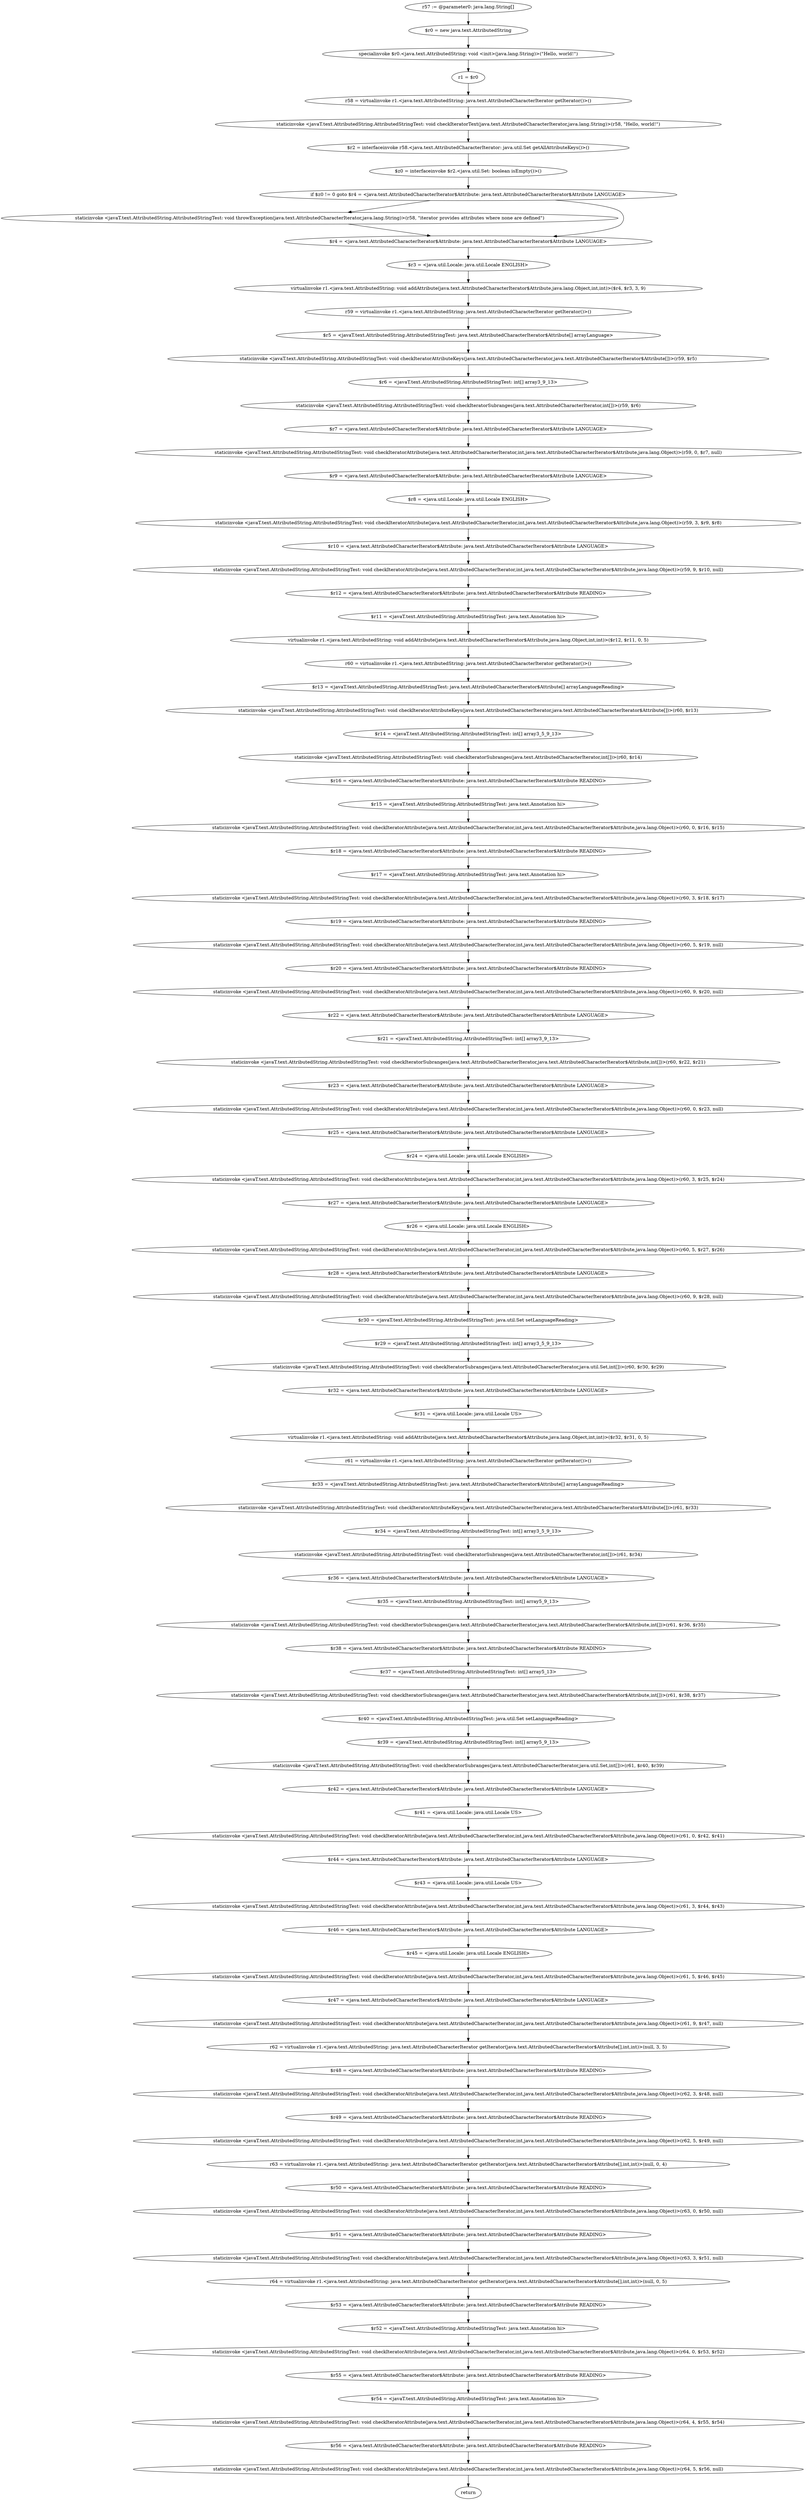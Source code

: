 digraph "unitGraph" {
    "r57 := @parameter0: java.lang.String[]"
    "$r0 = new java.text.AttributedString"
    "specialinvoke $r0.<java.text.AttributedString: void <init>(java.lang.String)>(\"Hello, world!\")"
    "r1 = $r0"
    "r58 = virtualinvoke r1.<java.text.AttributedString: java.text.AttributedCharacterIterator getIterator()>()"
    "staticinvoke <javaT.text.AttributedString.AttributedStringTest: void checkIteratorText(java.text.AttributedCharacterIterator,java.lang.String)>(r58, \"Hello, world!\")"
    "$r2 = interfaceinvoke r58.<java.text.AttributedCharacterIterator: java.util.Set getAllAttributeKeys()>()"
    "$z0 = interfaceinvoke $r2.<java.util.Set: boolean isEmpty()>()"
    "if $z0 != 0 goto $r4 = <java.text.AttributedCharacterIterator$Attribute: java.text.AttributedCharacterIterator$Attribute LANGUAGE>"
    "staticinvoke <javaT.text.AttributedString.AttributedStringTest: void throwException(java.text.AttributedCharacterIterator,java.lang.String)>(r58, \"iterator provides attributes where none are defined\")"
    "$r4 = <java.text.AttributedCharacterIterator$Attribute: java.text.AttributedCharacterIterator$Attribute LANGUAGE>"
    "$r3 = <java.util.Locale: java.util.Locale ENGLISH>"
    "virtualinvoke r1.<java.text.AttributedString: void addAttribute(java.text.AttributedCharacterIterator$Attribute,java.lang.Object,int,int)>($r4, $r3, 3, 9)"
    "r59 = virtualinvoke r1.<java.text.AttributedString: java.text.AttributedCharacterIterator getIterator()>()"
    "$r5 = <javaT.text.AttributedString.AttributedStringTest: java.text.AttributedCharacterIterator$Attribute[] arrayLanguage>"
    "staticinvoke <javaT.text.AttributedString.AttributedStringTest: void checkIteratorAttributeKeys(java.text.AttributedCharacterIterator,java.text.AttributedCharacterIterator$Attribute[])>(r59, $r5)"
    "$r6 = <javaT.text.AttributedString.AttributedStringTest: int[] array3_9_13>"
    "staticinvoke <javaT.text.AttributedString.AttributedStringTest: void checkIteratorSubranges(java.text.AttributedCharacterIterator,int[])>(r59, $r6)"
    "$r7 = <java.text.AttributedCharacterIterator$Attribute: java.text.AttributedCharacterIterator$Attribute LANGUAGE>"
    "staticinvoke <javaT.text.AttributedString.AttributedStringTest: void checkIteratorAttribute(java.text.AttributedCharacterIterator,int,java.text.AttributedCharacterIterator$Attribute,java.lang.Object)>(r59, 0, $r7, null)"
    "$r9 = <java.text.AttributedCharacterIterator$Attribute: java.text.AttributedCharacterIterator$Attribute LANGUAGE>"
    "$r8 = <java.util.Locale: java.util.Locale ENGLISH>"
    "staticinvoke <javaT.text.AttributedString.AttributedStringTest: void checkIteratorAttribute(java.text.AttributedCharacterIterator,int,java.text.AttributedCharacterIterator$Attribute,java.lang.Object)>(r59, 3, $r9, $r8)"
    "$r10 = <java.text.AttributedCharacterIterator$Attribute: java.text.AttributedCharacterIterator$Attribute LANGUAGE>"
    "staticinvoke <javaT.text.AttributedString.AttributedStringTest: void checkIteratorAttribute(java.text.AttributedCharacterIterator,int,java.text.AttributedCharacterIterator$Attribute,java.lang.Object)>(r59, 9, $r10, null)"
    "$r12 = <java.text.AttributedCharacterIterator$Attribute: java.text.AttributedCharacterIterator$Attribute READING>"
    "$r11 = <javaT.text.AttributedString.AttributedStringTest: java.text.Annotation hi>"
    "virtualinvoke r1.<java.text.AttributedString: void addAttribute(java.text.AttributedCharacterIterator$Attribute,java.lang.Object,int,int)>($r12, $r11, 0, 5)"
    "r60 = virtualinvoke r1.<java.text.AttributedString: java.text.AttributedCharacterIterator getIterator()>()"
    "$r13 = <javaT.text.AttributedString.AttributedStringTest: java.text.AttributedCharacterIterator$Attribute[] arrayLanguageReading>"
    "staticinvoke <javaT.text.AttributedString.AttributedStringTest: void checkIteratorAttributeKeys(java.text.AttributedCharacterIterator,java.text.AttributedCharacterIterator$Attribute[])>(r60, $r13)"
    "$r14 = <javaT.text.AttributedString.AttributedStringTest: int[] array3_5_9_13>"
    "staticinvoke <javaT.text.AttributedString.AttributedStringTest: void checkIteratorSubranges(java.text.AttributedCharacterIterator,int[])>(r60, $r14)"
    "$r16 = <java.text.AttributedCharacterIterator$Attribute: java.text.AttributedCharacterIterator$Attribute READING>"
    "$r15 = <javaT.text.AttributedString.AttributedStringTest: java.text.Annotation hi>"
    "staticinvoke <javaT.text.AttributedString.AttributedStringTest: void checkIteratorAttribute(java.text.AttributedCharacterIterator,int,java.text.AttributedCharacterIterator$Attribute,java.lang.Object)>(r60, 0, $r16, $r15)"
    "$r18 = <java.text.AttributedCharacterIterator$Attribute: java.text.AttributedCharacterIterator$Attribute READING>"
    "$r17 = <javaT.text.AttributedString.AttributedStringTest: java.text.Annotation hi>"
    "staticinvoke <javaT.text.AttributedString.AttributedStringTest: void checkIteratorAttribute(java.text.AttributedCharacterIterator,int,java.text.AttributedCharacterIterator$Attribute,java.lang.Object)>(r60, 3, $r18, $r17)"
    "$r19 = <java.text.AttributedCharacterIterator$Attribute: java.text.AttributedCharacterIterator$Attribute READING>"
    "staticinvoke <javaT.text.AttributedString.AttributedStringTest: void checkIteratorAttribute(java.text.AttributedCharacterIterator,int,java.text.AttributedCharacterIterator$Attribute,java.lang.Object)>(r60, 5, $r19, null)"
    "$r20 = <java.text.AttributedCharacterIterator$Attribute: java.text.AttributedCharacterIterator$Attribute READING>"
    "staticinvoke <javaT.text.AttributedString.AttributedStringTest: void checkIteratorAttribute(java.text.AttributedCharacterIterator,int,java.text.AttributedCharacterIterator$Attribute,java.lang.Object)>(r60, 9, $r20, null)"
    "$r22 = <java.text.AttributedCharacterIterator$Attribute: java.text.AttributedCharacterIterator$Attribute LANGUAGE>"
    "$r21 = <javaT.text.AttributedString.AttributedStringTest: int[] array3_9_13>"
    "staticinvoke <javaT.text.AttributedString.AttributedStringTest: void checkIteratorSubranges(java.text.AttributedCharacterIterator,java.text.AttributedCharacterIterator$Attribute,int[])>(r60, $r22, $r21)"
    "$r23 = <java.text.AttributedCharacterIterator$Attribute: java.text.AttributedCharacterIterator$Attribute LANGUAGE>"
    "staticinvoke <javaT.text.AttributedString.AttributedStringTest: void checkIteratorAttribute(java.text.AttributedCharacterIterator,int,java.text.AttributedCharacterIterator$Attribute,java.lang.Object)>(r60, 0, $r23, null)"
    "$r25 = <java.text.AttributedCharacterIterator$Attribute: java.text.AttributedCharacterIterator$Attribute LANGUAGE>"
    "$r24 = <java.util.Locale: java.util.Locale ENGLISH>"
    "staticinvoke <javaT.text.AttributedString.AttributedStringTest: void checkIteratorAttribute(java.text.AttributedCharacterIterator,int,java.text.AttributedCharacterIterator$Attribute,java.lang.Object)>(r60, 3, $r25, $r24)"
    "$r27 = <java.text.AttributedCharacterIterator$Attribute: java.text.AttributedCharacterIterator$Attribute LANGUAGE>"
    "$r26 = <java.util.Locale: java.util.Locale ENGLISH>"
    "staticinvoke <javaT.text.AttributedString.AttributedStringTest: void checkIteratorAttribute(java.text.AttributedCharacterIterator,int,java.text.AttributedCharacterIterator$Attribute,java.lang.Object)>(r60, 5, $r27, $r26)"
    "$r28 = <java.text.AttributedCharacterIterator$Attribute: java.text.AttributedCharacterIterator$Attribute LANGUAGE>"
    "staticinvoke <javaT.text.AttributedString.AttributedStringTest: void checkIteratorAttribute(java.text.AttributedCharacterIterator,int,java.text.AttributedCharacterIterator$Attribute,java.lang.Object)>(r60, 9, $r28, null)"
    "$r30 = <javaT.text.AttributedString.AttributedStringTest: java.util.Set setLanguageReading>"
    "$r29 = <javaT.text.AttributedString.AttributedStringTest: int[] array3_5_9_13>"
    "staticinvoke <javaT.text.AttributedString.AttributedStringTest: void checkIteratorSubranges(java.text.AttributedCharacterIterator,java.util.Set,int[])>(r60, $r30, $r29)"
    "$r32 = <java.text.AttributedCharacterIterator$Attribute: java.text.AttributedCharacterIterator$Attribute LANGUAGE>"
    "$r31 = <java.util.Locale: java.util.Locale US>"
    "virtualinvoke r1.<java.text.AttributedString: void addAttribute(java.text.AttributedCharacterIterator$Attribute,java.lang.Object,int,int)>($r32, $r31, 0, 5)"
    "r61 = virtualinvoke r1.<java.text.AttributedString: java.text.AttributedCharacterIterator getIterator()>()"
    "$r33 = <javaT.text.AttributedString.AttributedStringTest: java.text.AttributedCharacterIterator$Attribute[] arrayLanguageReading>"
    "staticinvoke <javaT.text.AttributedString.AttributedStringTest: void checkIteratorAttributeKeys(java.text.AttributedCharacterIterator,java.text.AttributedCharacterIterator$Attribute[])>(r61, $r33)"
    "$r34 = <javaT.text.AttributedString.AttributedStringTest: int[] array3_5_9_13>"
    "staticinvoke <javaT.text.AttributedString.AttributedStringTest: void checkIteratorSubranges(java.text.AttributedCharacterIterator,int[])>(r61, $r34)"
    "$r36 = <java.text.AttributedCharacterIterator$Attribute: java.text.AttributedCharacterIterator$Attribute LANGUAGE>"
    "$r35 = <javaT.text.AttributedString.AttributedStringTest: int[] array5_9_13>"
    "staticinvoke <javaT.text.AttributedString.AttributedStringTest: void checkIteratorSubranges(java.text.AttributedCharacterIterator,java.text.AttributedCharacterIterator$Attribute,int[])>(r61, $r36, $r35)"
    "$r38 = <java.text.AttributedCharacterIterator$Attribute: java.text.AttributedCharacterIterator$Attribute READING>"
    "$r37 = <javaT.text.AttributedString.AttributedStringTest: int[] array5_13>"
    "staticinvoke <javaT.text.AttributedString.AttributedStringTest: void checkIteratorSubranges(java.text.AttributedCharacterIterator,java.text.AttributedCharacterIterator$Attribute,int[])>(r61, $r38, $r37)"
    "$r40 = <javaT.text.AttributedString.AttributedStringTest: java.util.Set setLanguageReading>"
    "$r39 = <javaT.text.AttributedString.AttributedStringTest: int[] array5_9_13>"
    "staticinvoke <javaT.text.AttributedString.AttributedStringTest: void checkIteratorSubranges(java.text.AttributedCharacterIterator,java.util.Set,int[])>(r61, $r40, $r39)"
    "$r42 = <java.text.AttributedCharacterIterator$Attribute: java.text.AttributedCharacterIterator$Attribute LANGUAGE>"
    "$r41 = <java.util.Locale: java.util.Locale US>"
    "staticinvoke <javaT.text.AttributedString.AttributedStringTest: void checkIteratorAttribute(java.text.AttributedCharacterIterator,int,java.text.AttributedCharacterIterator$Attribute,java.lang.Object)>(r61, 0, $r42, $r41)"
    "$r44 = <java.text.AttributedCharacterIterator$Attribute: java.text.AttributedCharacterIterator$Attribute LANGUAGE>"
    "$r43 = <java.util.Locale: java.util.Locale US>"
    "staticinvoke <javaT.text.AttributedString.AttributedStringTest: void checkIteratorAttribute(java.text.AttributedCharacterIterator,int,java.text.AttributedCharacterIterator$Attribute,java.lang.Object)>(r61, 3, $r44, $r43)"
    "$r46 = <java.text.AttributedCharacterIterator$Attribute: java.text.AttributedCharacterIterator$Attribute LANGUAGE>"
    "$r45 = <java.util.Locale: java.util.Locale ENGLISH>"
    "staticinvoke <javaT.text.AttributedString.AttributedStringTest: void checkIteratorAttribute(java.text.AttributedCharacterIterator,int,java.text.AttributedCharacterIterator$Attribute,java.lang.Object)>(r61, 5, $r46, $r45)"
    "$r47 = <java.text.AttributedCharacterIterator$Attribute: java.text.AttributedCharacterIterator$Attribute LANGUAGE>"
    "staticinvoke <javaT.text.AttributedString.AttributedStringTest: void checkIteratorAttribute(java.text.AttributedCharacterIterator,int,java.text.AttributedCharacterIterator$Attribute,java.lang.Object)>(r61, 9, $r47, null)"
    "r62 = virtualinvoke r1.<java.text.AttributedString: java.text.AttributedCharacterIterator getIterator(java.text.AttributedCharacterIterator$Attribute[],int,int)>(null, 3, 5)"
    "$r48 = <java.text.AttributedCharacterIterator$Attribute: java.text.AttributedCharacterIterator$Attribute READING>"
    "staticinvoke <javaT.text.AttributedString.AttributedStringTest: void checkIteratorAttribute(java.text.AttributedCharacterIterator,int,java.text.AttributedCharacterIterator$Attribute,java.lang.Object)>(r62, 3, $r48, null)"
    "$r49 = <java.text.AttributedCharacterIterator$Attribute: java.text.AttributedCharacterIterator$Attribute READING>"
    "staticinvoke <javaT.text.AttributedString.AttributedStringTest: void checkIteratorAttribute(java.text.AttributedCharacterIterator,int,java.text.AttributedCharacterIterator$Attribute,java.lang.Object)>(r62, 5, $r49, null)"
    "r63 = virtualinvoke r1.<java.text.AttributedString: java.text.AttributedCharacterIterator getIterator(java.text.AttributedCharacterIterator$Attribute[],int,int)>(null, 0, 4)"
    "$r50 = <java.text.AttributedCharacterIterator$Attribute: java.text.AttributedCharacterIterator$Attribute READING>"
    "staticinvoke <javaT.text.AttributedString.AttributedStringTest: void checkIteratorAttribute(java.text.AttributedCharacterIterator,int,java.text.AttributedCharacterIterator$Attribute,java.lang.Object)>(r63, 0, $r50, null)"
    "$r51 = <java.text.AttributedCharacterIterator$Attribute: java.text.AttributedCharacterIterator$Attribute READING>"
    "staticinvoke <javaT.text.AttributedString.AttributedStringTest: void checkIteratorAttribute(java.text.AttributedCharacterIterator,int,java.text.AttributedCharacterIterator$Attribute,java.lang.Object)>(r63, 3, $r51, null)"
    "r64 = virtualinvoke r1.<java.text.AttributedString: java.text.AttributedCharacterIterator getIterator(java.text.AttributedCharacterIterator$Attribute[],int,int)>(null, 0, 5)"
    "$r53 = <java.text.AttributedCharacterIterator$Attribute: java.text.AttributedCharacterIterator$Attribute READING>"
    "$r52 = <javaT.text.AttributedString.AttributedStringTest: java.text.Annotation hi>"
    "staticinvoke <javaT.text.AttributedString.AttributedStringTest: void checkIteratorAttribute(java.text.AttributedCharacterIterator,int,java.text.AttributedCharacterIterator$Attribute,java.lang.Object)>(r64, 0, $r53, $r52)"
    "$r55 = <java.text.AttributedCharacterIterator$Attribute: java.text.AttributedCharacterIterator$Attribute READING>"
    "$r54 = <javaT.text.AttributedString.AttributedStringTest: java.text.Annotation hi>"
    "staticinvoke <javaT.text.AttributedString.AttributedStringTest: void checkIteratorAttribute(java.text.AttributedCharacterIterator,int,java.text.AttributedCharacterIterator$Attribute,java.lang.Object)>(r64, 4, $r55, $r54)"
    "$r56 = <java.text.AttributedCharacterIterator$Attribute: java.text.AttributedCharacterIterator$Attribute READING>"
    "staticinvoke <javaT.text.AttributedString.AttributedStringTest: void checkIteratorAttribute(java.text.AttributedCharacterIterator,int,java.text.AttributedCharacterIterator$Attribute,java.lang.Object)>(r64, 5, $r56, null)"
    "return"
    "r57 := @parameter0: java.lang.String[]"->"$r0 = new java.text.AttributedString";
    "$r0 = new java.text.AttributedString"->"specialinvoke $r0.<java.text.AttributedString: void <init>(java.lang.String)>(\"Hello, world!\")";
    "specialinvoke $r0.<java.text.AttributedString: void <init>(java.lang.String)>(\"Hello, world!\")"->"r1 = $r0";
    "r1 = $r0"->"r58 = virtualinvoke r1.<java.text.AttributedString: java.text.AttributedCharacterIterator getIterator()>()";
    "r58 = virtualinvoke r1.<java.text.AttributedString: java.text.AttributedCharacterIterator getIterator()>()"->"staticinvoke <javaT.text.AttributedString.AttributedStringTest: void checkIteratorText(java.text.AttributedCharacterIterator,java.lang.String)>(r58, \"Hello, world!\")";
    "staticinvoke <javaT.text.AttributedString.AttributedStringTest: void checkIteratorText(java.text.AttributedCharacterIterator,java.lang.String)>(r58, \"Hello, world!\")"->"$r2 = interfaceinvoke r58.<java.text.AttributedCharacterIterator: java.util.Set getAllAttributeKeys()>()";
    "$r2 = interfaceinvoke r58.<java.text.AttributedCharacterIterator: java.util.Set getAllAttributeKeys()>()"->"$z0 = interfaceinvoke $r2.<java.util.Set: boolean isEmpty()>()";
    "$z0 = interfaceinvoke $r2.<java.util.Set: boolean isEmpty()>()"->"if $z0 != 0 goto $r4 = <java.text.AttributedCharacterIterator$Attribute: java.text.AttributedCharacterIterator$Attribute LANGUAGE>";
    "if $z0 != 0 goto $r4 = <java.text.AttributedCharacterIterator$Attribute: java.text.AttributedCharacterIterator$Attribute LANGUAGE>"->"staticinvoke <javaT.text.AttributedString.AttributedStringTest: void throwException(java.text.AttributedCharacterIterator,java.lang.String)>(r58, \"iterator provides attributes where none are defined\")";
    "if $z0 != 0 goto $r4 = <java.text.AttributedCharacterIterator$Attribute: java.text.AttributedCharacterIterator$Attribute LANGUAGE>"->"$r4 = <java.text.AttributedCharacterIterator$Attribute: java.text.AttributedCharacterIterator$Attribute LANGUAGE>";
    "staticinvoke <javaT.text.AttributedString.AttributedStringTest: void throwException(java.text.AttributedCharacterIterator,java.lang.String)>(r58, \"iterator provides attributes where none are defined\")"->"$r4 = <java.text.AttributedCharacterIterator$Attribute: java.text.AttributedCharacterIterator$Attribute LANGUAGE>";
    "$r4 = <java.text.AttributedCharacterIterator$Attribute: java.text.AttributedCharacterIterator$Attribute LANGUAGE>"->"$r3 = <java.util.Locale: java.util.Locale ENGLISH>";
    "$r3 = <java.util.Locale: java.util.Locale ENGLISH>"->"virtualinvoke r1.<java.text.AttributedString: void addAttribute(java.text.AttributedCharacterIterator$Attribute,java.lang.Object,int,int)>($r4, $r3, 3, 9)";
    "virtualinvoke r1.<java.text.AttributedString: void addAttribute(java.text.AttributedCharacterIterator$Attribute,java.lang.Object,int,int)>($r4, $r3, 3, 9)"->"r59 = virtualinvoke r1.<java.text.AttributedString: java.text.AttributedCharacterIterator getIterator()>()";
    "r59 = virtualinvoke r1.<java.text.AttributedString: java.text.AttributedCharacterIterator getIterator()>()"->"$r5 = <javaT.text.AttributedString.AttributedStringTest: java.text.AttributedCharacterIterator$Attribute[] arrayLanguage>";
    "$r5 = <javaT.text.AttributedString.AttributedStringTest: java.text.AttributedCharacterIterator$Attribute[] arrayLanguage>"->"staticinvoke <javaT.text.AttributedString.AttributedStringTest: void checkIteratorAttributeKeys(java.text.AttributedCharacterIterator,java.text.AttributedCharacterIterator$Attribute[])>(r59, $r5)";
    "staticinvoke <javaT.text.AttributedString.AttributedStringTest: void checkIteratorAttributeKeys(java.text.AttributedCharacterIterator,java.text.AttributedCharacterIterator$Attribute[])>(r59, $r5)"->"$r6 = <javaT.text.AttributedString.AttributedStringTest: int[] array3_9_13>";
    "$r6 = <javaT.text.AttributedString.AttributedStringTest: int[] array3_9_13>"->"staticinvoke <javaT.text.AttributedString.AttributedStringTest: void checkIteratorSubranges(java.text.AttributedCharacterIterator,int[])>(r59, $r6)";
    "staticinvoke <javaT.text.AttributedString.AttributedStringTest: void checkIteratorSubranges(java.text.AttributedCharacterIterator,int[])>(r59, $r6)"->"$r7 = <java.text.AttributedCharacterIterator$Attribute: java.text.AttributedCharacterIterator$Attribute LANGUAGE>";
    "$r7 = <java.text.AttributedCharacterIterator$Attribute: java.text.AttributedCharacterIterator$Attribute LANGUAGE>"->"staticinvoke <javaT.text.AttributedString.AttributedStringTest: void checkIteratorAttribute(java.text.AttributedCharacterIterator,int,java.text.AttributedCharacterIterator$Attribute,java.lang.Object)>(r59, 0, $r7, null)";
    "staticinvoke <javaT.text.AttributedString.AttributedStringTest: void checkIteratorAttribute(java.text.AttributedCharacterIterator,int,java.text.AttributedCharacterIterator$Attribute,java.lang.Object)>(r59, 0, $r7, null)"->"$r9 = <java.text.AttributedCharacterIterator$Attribute: java.text.AttributedCharacterIterator$Attribute LANGUAGE>";
    "$r9 = <java.text.AttributedCharacterIterator$Attribute: java.text.AttributedCharacterIterator$Attribute LANGUAGE>"->"$r8 = <java.util.Locale: java.util.Locale ENGLISH>";
    "$r8 = <java.util.Locale: java.util.Locale ENGLISH>"->"staticinvoke <javaT.text.AttributedString.AttributedStringTest: void checkIteratorAttribute(java.text.AttributedCharacterIterator,int,java.text.AttributedCharacterIterator$Attribute,java.lang.Object)>(r59, 3, $r9, $r8)";
    "staticinvoke <javaT.text.AttributedString.AttributedStringTest: void checkIteratorAttribute(java.text.AttributedCharacterIterator,int,java.text.AttributedCharacterIterator$Attribute,java.lang.Object)>(r59, 3, $r9, $r8)"->"$r10 = <java.text.AttributedCharacterIterator$Attribute: java.text.AttributedCharacterIterator$Attribute LANGUAGE>";
    "$r10 = <java.text.AttributedCharacterIterator$Attribute: java.text.AttributedCharacterIterator$Attribute LANGUAGE>"->"staticinvoke <javaT.text.AttributedString.AttributedStringTest: void checkIteratorAttribute(java.text.AttributedCharacterIterator,int,java.text.AttributedCharacterIterator$Attribute,java.lang.Object)>(r59, 9, $r10, null)";
    "staticinvoke <javaT.text.AttributedString.AttributedStringTest: void checkIteratorAttribute(java.text.AttributedCharacterIterator,int,java.text.AttributedCharacterIterator$Attribute,java.lang.Object)>(r59, 9, $r10, null)"->"$r12 = <java.text.AttributedCharacterIterator$Attribute: java.text.AttributedCharacterIterator$Attribute READING>";
    "$r12 = <java.text.AttributedCharacterIterator$Attribute: java.text.AttributedCharacterIterator$Attribute READING>"->"$r11 = <javaT.text.AttributedString.AttributedStringTest: java.text.Annotation hi>";
    "$r11 = <javaT.text.AttributedString.AttributedStringTest: java.text.Annotation hi>"->"virtualinvoke r1.<java.text.AttributedString: void addAttribute(java.text.AttributedCharacterIterator$Attribute,java.lang.Object,int,int)>($r12, $r11, 0, 5)";
    "virtualinvoke r1.<java.text.AttributedString: void addAttribute(java.text.AttributedCharacterIterator$Attribute,java.lang.Object,int,int)>($r12, $r11, 0, 5)"->"r60 = virtualinvoke r1.<java.text.AttributedString: java.text.AttributedCharacterIterator getIterator()>()";
    "r60 = virtualinvoke r1.<java.text.AttributedString: java.text.AttributedCharacterIterator getIterator()>()"->"$r13 = <javaT.text.AttributedString.AttributedStringTest: java.text.AttributedCharacterIterator$Attribute[] arrayLanguageReading>";
    "$r13 = <javaT.text.AttributedString.AttributedStringTest: java.text.AttributedCharacterIterator$Attribute[] arrayLanguageReading>"->"staticinvoke <javaT.text.AttributedString.AttributedStringTest: void checkIteratorAttributeKeys(java.text.AttributedCharacterIterator,java.text.AttributedCharacterIterator$Attribute[])>(r60, $r13)";
    "staticinvoke <javaT.text.AttributedString.AttributedStringTest: void checkIteratorAttributeKeys(java.text.AttributedCharacterIterator,java.text.AttributedCharacterIterator$Attribute[])>(r60, $r13)"->"$r14 = <javaT.text.AttributedString.AttributedStringTest: int[] array3_5_9_13>";
    "$r14 = <javaT.text.AttributedString.AttributedStringTest: int[] array3_5_9_13>"->"staticinvoke <javaT.text.AttributedString.AttributedStringTest: void checkIteratorSubranges(java.text.AttributedCharacterIterator,int[])>(r60, $r14)";
    "staticinvoke <javaT.text.AttributedString.AttributedStringTest: void checkIteratorSubranges(java.text.AttributedCharacterIterator,int[])>(r60, $r14)"->"$r16 = <java.text.AttributedCharacterIterator$Attribute: java.text.AttributedCharacterIterator$Attribute READING>";
    "$r16 = <java.text.AttributedCharacterIterator$Attribute: java.text.AttributedCharacterIterator$Attribute READING>"->"$r15 = <javaT.text.AttributedString.AttributedStringTest: java.text.Annotation hi>";
    "$r15 = <javaT.text.AttributedString.AttributedStringTest: java.text.Annotation hi>"->"staticinvoke <javaT.text.AttributedString.AttributedStringTest: void checkIteratorAttribute(java.text.AttributedCharacterIterator,int,java.text.AttributedCharacterIterator$Attribute,java.lang.Object)>(r60, 0, $r16, $r15)";
    "staticinvoke <javaT.text.AttributedString.AttributedStringTest: void checkIteratorAttribute(java.text.AttributedCharacterIterator,int,java.text.AttributedCharacterIterator$Attribute,java.lang.Object)>(r60, 0, $r16, $r15)"->"$r18 = <java.text.AttributedCharacterIterator$Attribute: java.text.AttributedCharacterIterator$Attribute READING>";
    "$r18 = <java.text.AttributedCharacterIterator$Attribute: java.text.AttributedCharacterIterator$Attribute READING>"->"$r17 = <javaT.text.AttributedString.AttributedStringTest: java.text.Annotation hi>";
    "$r17 = <javaT.text.AttributedString.AttributedStringTest: java.text.Annotation hi>"->"staticinvoke <javaT.text.AttributedString.AttributedStringTest: void checkIteratorAttribute(java.text.AttributedCharacterIterator,int,java.text.AttributedCharacterIterator$Attribute,java.lang.Object)>(r60, 3, $r18, $r17)";
    "staticinvoke <javaT.text.AttributedString.AttributedStringTest: void checkIteratorAttribute(java.text.AttributedCharacterIterator,int,java.text.AttributedCharacterIterator$Attribute,java.lang.Object)>(r60, 3, $r18, $r17)"->"$r19 = <java.text.AttributedCharacterIterator$Attribute: java.text.AttributedCharacterIterator$Attribute READING>";
    "$r19 = <java.text.AttributedCharacterIterator$Attribute: java.text.AttributedCharacterIterator$Attribute READING>"->"staticinvoke <javaT.text.AttributedString.AttributedStringTest: void checkIteratorAttribute(java.text.AttributedCharacterIterator,int,java.text.AttributedCharacterIterator$Attribute,java.lang.Object)>(r60, 5, $r19, null)";
    "staticinvoke <javaT.text.AttributedString.AttributedStringTest: void checkIteratorAttribute(java.text.AttributedCharacterIterator,int,java.text.AttributedCharacterIterator$Attribute,java.lang.Object)>(r60, 5, $r19, null)"->"$r20 = <java.text.AttributedCharacterIterator$Attribute: java.text.AttributedCharacterIterator$Attribute READING>";
    "$r20 = <java.text.AttributedCharacterIterator$Attribute: java.text.AttributedCharacterIterator$Attribute READING>"->"staticinvoke <javaT.text.AttributedString.AttributedStringTest: void checkIteratorAttribute(java.text.AttributedCharacterIterator,int,java.text.AttributedCharacterIterator$Attribute,java.lang.Object)>(r60, 9, $r20, null)";
    "staticinvoke <javaT.text.AttributedString.AttributedStringTest: void checkIteratorAttribute(java.text.AttributedCharacterIterator,int,java.text.AttributedCharacterIterator$Attribute,java.lang.Object)>(r60, 9, $r20, null)"->"$r22 = <java.text.AttributedCharacterIterator$Attribute: java.text.AttributedCharacterIterator$Attribute LANGUAGE>";
    "$r22 = <java.text.AttributedCharacterIterator$Attribute: java.text.AttributedCharacterIterator$Attribute LANGUAGE>"->"$r21 = <javaT.text.AttributedString.AttributedStringTest: int[] array3_9_13>";
    "$r21 = <javaT.text.AttributedString.AttributedStringTest: int[] array3_9_13>"->"staticinvoke <javaT.text.AttributedString.AttributedStringTest: void checkIteratorSubranges(java.text.AttributedCharacterIterator,java.text.AttributedCharacterIterator$Attribute,int[])>(r60, $r22, $r21)";
    "staticinvoke <javaT.text.AttributedString.AttributedStringTest: void checkIteratorSubranges(java.text.AttributedCharacterIterator,java.text.AttributedCharacterIterator$Attribute,int[])>(r60, $r22, $r21)"->"$r23 = <java.text.AttributedCharacterIterator$Attribute: java.text.AttributedCharacterIterator$Attribute LANGUAGE>";
    "$r23 = <java.text.AttributedCharacterIterator$Attribute: java.text.AttributedCharacterIterator$Attribute LANGUAGE>"->"staticinvoke <javaT.text.AttributedString.AttributedStringTest: void checkIteratorAttribute(java.text.AttributedCharacterIterator,int,java.text.AttributedCharacterIterator$Attribute,java.lang.Object)>(r60, 0, $r23, null)";
    "staticinvoke <javaT.text.AttributedString.AttributedStringTest: void checkIteratorAttribute(java.text.AttributedCharacterIterator,int,java.text.AttributedCharacterIterator$Attribute,java.lang.Object)>(r60, 0, $r23, null)"->"$r25 = <java.text.AttributedCharacterIterator$Attribute: java.text.AttributedCharacterIterator$Attribute LANGUAGE>";
    "$r25 = <java.text.AttributedCharacterIterator$Attribute: java.text.AttributedCharacterIterator$Attribute LANGUAGE>"->"$r24 = <java.util.Locale: java.util.Locale ENGLISH>";
    "$r24 = <java.util.Locale: java.util.Locale ENGLISH>"->"staticinvoke <javaT.text.AttributedString.AttributedStringTest: void checkIteratorAttribute(java.text.AttributedCharacterIterator,int,java.text.AttributedCharacterIterator$Attribute,java.lang.Object)>(r60, 3, $r25, $r24)";
    "staticinvoke <javaT.text.AttributedString.AttributedStringTest: void checkIteratorAttribute(java.text.AttributedCharacterIterator,int,java.text.AttributedCharacterIterator$Attribute,java.lang.Object)>(r60, 3, $r25, $r24)"->"$r27 = <java.text.AttributedCharacterIterator$Attribute: java.text.AttributedCharacterIterator$Attribute LANGUAGE>";
    "$r27 = <java.text.AttributedCharacterIterator$Attribute: java.text.AttributedCharacterIterator$Attribute LANGUAGE>"->"$r26 = <java.util.Locale: java.util.Locale ENGLISH>";
    "$r26 = <java.util.Locale: java.util.Locale ENGLISH>"->"staticinvoke <javaT.text.AttributedString.AttributedStringTest: void checkIteratorAttribute(java.text.AttributedCharacterIterator,int,java.text.AttributedCharacterIterator$Attribute,java.lang.Object)>(r60, 5, $r27, $r26)";
    "staticinvoke <javaT.text.AttributedString.AttributedStringTest: void checkIteratorAttribute(java.text.AttributedCharacterIterator,int,java.text.AttributedCharacterIterator$Attribute,java.lang.Object)>(r60, 5, $r27, $r26)"->"$r28 = <java.text.AttributedCharacterIterator$Attribute: java.text.AttributedCharacterIterator$Attribute LANGUAGE>";
    "$r28 = <java.text.AttributedCharacterIterator$Attribute: java.text.AttributedCharacterIterator$Attribute LANGUAGE>"->"staticinvoke <javaT.text.AttributedString.AttributedStringTest: void checkIteratorAttribute(java.text.AttributedCharacterIterator,int,java.text.AttributedCharacterIterator$Attribute,java.lang.Object)>(r60, 9, $r28, null)";
    "staticinvoke <javaT.text.AttributedString.AttributedStringTest: void checkIteratorAttribute(java.text.AttributedCharacterIterator,int,java.text.AttributedCharacterIterator$Attribute,java.lang.Object)>(r60, 9, $r28, null)"->"$r30 = <javaT.text.AttributedString.AttributedStringTest: java.util.Set setLanguageReading>";
    "$r30 = <javaT.text.AttributedString.AttributedStringTest: java.util.Set setLanguageReading>"->"$r29 = <javaT.text.AttributedString.AttributedStringTest: int[] array3_5_9_13>";
    "$r29 = <javaT.text.AttributedString.AttributedStringTest: int[] array3_5_9_13>"->"staticinvoke <javaT.text.AttributedString.AttributedStringTest: void checkIteratorSubranges(java.text.AttributedCharacterIterator,java.util.Set,int[])>(r60, $r30, $r29)";
    "staticinvoke <javaT.text.AttributedString.AttributedStringTest: void checkIteratorSubranges(java.text.AttributedCharacterIterator,java.util.Set,int[])>(r60, $r30, $r29)"->"$r32 = <java.text.AttributedCharacterIterator$Attribute: java.text.AttributedCharacterIterator$Attribute LANGUAGE>";
    "$r32 = <java.text.AttributedCharacterIterator$Attribute: java.text.AttributedCharacterIterator$Attribute LANGUAGE>"->"$r31 = <java.util.Locale: java.util.Locale US>";
    "$r31 = <java.util.Locale: java.util.Locale US>"->"virtualinvoke r1.<java.text.AttributedString: void addAttribute(java.text.AttributedCharacterIterator$Attribute,java.lang.Object,int,int)>($r32, $r31, 0, 5)";
    "virtualinvoke r1.<java.text.AttributedString: void addAttribute(java.text.AttributedCharacterIterator$Attribute,java.lang.Object,int,int)>($r32, $r31, 0, 5)"->"r61 = virtualinvoke r1.<java.text.AttributedString: java.text.AttributedCharacterIterator getIterator()>()";
    "r61 = virtualinvoke r1.<java.text.AttributedString: java.text.AttributedCharacterIterator getIterator()>()"->"$r33 = <javaT.text.AttributedString.AttributedStringTest: java.text.AttributedCharacterIterator$Attribute[] arrayLanguageReading>";
    "$r33 = <javaT.text.AttributedString.AttributedStringTest: java.text.AttributedCharacterIterator$Attribute[] arrayLanguageReading>"->"staticinvoke <javaT.text.AttributedString.AttributedStringTest: void checkIteratorAttributeKeys(java.text.AttributedCharacterIterator,java.text.AttributedCharacterIterator$Attribute[])>(r61, $r33)";
    "staticinvoke <javaT.text.AttributedString.AttributedStringTest: void checkIteratorAttributeKeys(java.text.AttributedCharacterIterator,java.text.AttributedCharacterIterator$Attribute[])>(r61, $r33)"->"$r34 = <javaT.text.AttributedString.AttributedStringTest: int[] array3_5_9_13>";
    "$r34 = <javaT.text.AttributedString.AttributedStringTest: int[] array3_5_9_13>"->"staticinvoke <javaT.text.AttributedString.AttributedStringTest: void checkIteratorSubranges(java.text.AttributedCharacterIterator,int[])>(r61, $r34)";
    "staticinvoke <javaT.text.AttributedString.AttributedStringTest: void checkIteratorSubranges(java.text.AttributedCharacterIterator,int[])>(r61, $r34)"->"$r36 = <java.text.AttributedCharacterIterator$Attribute: java.text.AttributedCharacterIterator$Attribute LANGUAGE>";
    "$r36 = <java.text.AttributedCharacterIterator$Attribute: java.text.AttributedCharacterIterator$Attribute LANGUAGE>"->"$r35 = <javaT.text.AttributedString.AttributedStringTest: int[] array5_9_13>";
    "$r35 = <javaT.text.AttributedString.AttributedStringTest: int[] array5_9_13>"->"staticinvoke <javaT.text.AttributedString.AttributedStringTest: void checkIteratorSubranges(java.text.AttributedCharacterIterator,java.text.AttributedCharacterIterator$Attribute,int[])>(r61, $r36, $r35)";
    "staticinvoke <javaT.text.AttributedString.AttributedStringTest: void checkIteratorSubranges(java.text.AttributedCharacterIterator,java.text.AttributedCharacterIterator$Attribute,int[])>(r61, $r36, $r35)"->"$r38 = <java.text.AttributedCharacterIterator$Attribute: java.text.AttributedCharacterIterator$Attribute READING>";
    "$r38 = <java.text.AttributedCharacterIterator$Attribute: java.text.AttributedCharacterIterator$Attribute READING>"->"$r37 = <javaT.text.AttributedString.AttributedStringTest: int[] array5_13>";
    "$r37 = <javaT.text.AttributedString.AttributedStringTest: int[] array5_13>"->"staticinvoke <javaT.text.AttributedString.AttributedStringTest: void checkIteratorSubranges(java.text.AttributedCharacterIterator,java.text.AttributedCharacterIterator$Attribute,int[])>(r61, $r38, $r37)";
    "staticinvoke <javaT.text.AttributedString.AttributedStringTest: void checkIteratorSubranges(java.text.AttributedCharacterIterator,java.text.AttributedCharacterIterator$Attribute,int[])>(r61, $r38, $r37)"->"$r40 = <javaT.text.AttributedString.AttributedStringTest: java.util.Set setLanguageReading>";
    "$r40 = <javaT.text.AttributedString.AttributedStringTest: java.util.Set setLanguageReading>"->"$r39 = <javaT.text.AttributedString.AttributedStringTest: int[] array5_9_13>";
    "$r39 = <javaT.text.AttributedString.AttributedStringTest: int[] array5_9_13>"->"staticinvoke <javaT.text.AttributedString.AttributedStringTest: void checkIteratorSubranges(java.text.AttributedCharacterIterator,java.util.Set,int[])>(r61, $r40, $r39)";
    "staticinvoke <javaT.text.AttributedString.AttributedStringTest: void checkIteratorSubranges(java.text.AttributedCharacterIterator,java.util.Set,int[])>(r61, $r40, $r39)"->"$r42 = <java.text.AttributedCharacterIterator$Attribute: java.text.AttributedCharacterIterator$Attribute LANGUAGE>";
    "$r42 = <java.text.AttributedCharacterIterator$Attribute: java.text.AttributedCharacterIterator$Attribute LANGUAGE>"->"$r41 = <java.util.Locale: java.util.Locale US>";
    "$r41 = <java.util.Locale: java.util.Locale US>"->"staticinvoke <javaT.text.AttributedString.AttributedStringTest: void checkIteratorAttribute(java.text.AttributedCharacterIterator,int,java.text.AttributedCharacterIterator$Attribute,java.lang.Object)>(r61, 0, $r42, $r41)";
    "staticinvoke <javaT.text.AttributedString.AttributedStringTest: void checkIteratorAttribute(java.text.AttributedCharacterIterator,int,java.text.AttributedCharacterIterator$Attribute,java.lang.Object)>(r61, 0, $r42, $r41)"->"$r44 = <java.text.AttributedCharacterIterator$Attribute: java.text.AttributedCharacterIterator$Attribute LANGUAGE>";
    "$r44 = <java.text.AttributedCharacterIterator$Attribute: java.text.AttributedCharacterIterator$Attribute LANGUAGE>"->"$r43 = <java.util.Locale: java.util.Locale US>";
    "$r43 = <java.util.Locale: java.util.Locale US>"->"staticinvoke <javaT.text.AttributedString.AttributedStringTest: void checkIteratorAttribute(java.text.AttributedCharacterIterator,int,java.text.AttributedCharacterIterator$Attribute,java.lang.Object)>(r61, 3, $r44, $r43)";
    "staticinvoke <javaT.text.AttributedString.AttributedStringTest: void checkIteratorAttribute(java.text.AttributedCharacterIterator,int,java.text.AttributedCharacterIterator$Attribute,java.lang.Object)>(r61, 3, $r44, $r43)"->"$r46 = <java.text.AttributedCharacterIterator$Attribute: java.text.AttributedCharacterIterator$Attribute LANGUAGE>";
    "$r46 = <java.text.AttributedCharacterIterator$Attribute: java.text.AttributedCharacterIterator$Attribute LANGUAGE>"->"$r45 = <java.util.Locale: java.util.Locale ENGLISH>";
    "$r45 = <java.util.Locale: java.util.Locale ENGLISH>"->"staticinvoke <javaT.text.AttributedString.AttributedStringTest: void checkIteratorAttribute(java.text.AttributedCharacterIterator,int,java.text.AttributedCharacterIterator$Attribute,java.lang.Object)>(r61, 5, $r46, $r45)";
    "staticinvoke <javaT.text.AttributedString.AttributedStringTest: void checkIteratorAttribute(java.text.AttributedCharacterIterator,int,java.text.AttributedCharacterIterator$Attribute,java.lang.Object)>(r61, 5, $r46, $r45)"->"$r47 = <java.text.AttributedCharacterIterator$Attribute: java.text.AttributedCharacterIterator$Attribute LANGUAGE>";
    "$r47 = <java.text.AttributedCharacterIterator$Attribute: java.text.AttributedCharacterIterator$Attribute LANGUAGE>"->"staticinvoke <javaT.text.AttributedString.AttributedStringTest: void checkIteratorAttribute(java.text.AttributedCharacterIterator,int,java.text.AttributedCharacterIterator$Attribute,java.lang.Object)>(r61, 9, $r47, null)";
    "staticinvoke <javaT.text.AttributedString.AttributedStringTest: void checkIteratorAttribute(java.text.AttributedCharacterIterator,int,java.text.AttributedCharacterIterator$Attribute,java.lang.Object)>(r61, 9, $r47, null)"->"r62 = virtualinvoke r1.<java.text.AttributedString: java.text.AttributedCharacterIterator getIterator(java.text.AttributedCharacterIterator$Attribute[],int,int)>(null, 3, 5)";
    "r62 = virtualinvoke r1.<java.text.AttributedString: java.text.AttributedCharacterIterator getIterator(java.text.AttributedCharacterIterator$Attribute[],int,int)>(null, 3, 5)"->"$r48 = <java.text.AttributedCharacterIterator$Attribute: java.text.AttributedCharacterIterator$Attribute READING>";
    "$r48 = <java.text.AttributedCharacterIterator$Attribute: java.text.AttributedCharacterIterator$Attribute READING>"->"staticinvoke <javaT.text.AttributedString.AttributedStringTest: void checkIteratorAttribute(java.text.AttributedCharacterIterator,int,java.text.AttributedCharacterIterator$Attribute,java.lang.Object)>(r62, 3, $r48, null)";
    "staticinvoke <javaT.text.AttributedString.AttributedStringTest: void checkIteratorAttribute(java.text.AttributedCharacterIterator,int,java.text.AttributedCharacterIterator$Attribute,java.lang.Object)>(r62, 3, $r48, null)"->"$r49 = <java.text.AttributedCharacterIterator$Attribute: java.text.AttributedCharacterIterator$Attribute READING>";
    "$r49 = <java.text.AttributedCharacterIterator$Attribute: java.text.AttributedCharacterIterator$Attribute READING>"->"staticinvoke <javaT.text.AttributedString.AttributedStringTest: void checkIteratorAttribute(java.text.AttributedCharacterIterator,int,java.text.AttributedCharacterIterator$Attribute,java.lang.Object)>(r62, 5, $r49, null)";
    "staticinvoke <javaT.text.AttributedString.AttributedStringTest: void checkIteratorAttribute(java.text.AttributedCharacterIterator,int,java.text.AttributedCharacterIterator$Attribute,java.lang.Object)>(r62, 5, $r49, null)"->"r63 = virtualinvoke r1.<java.text.AttributedString: java.text.AttributedCharacterIterator getIterator(java.text.AttributedCharacterIterator$Attribute[],int,int)>(null, 0, 4)";
    "r63 = virtualinvoke r1.<java.text.AttributedString: java.text.AttributedCharacterIterator getIterator(java.text.AttributedCharacterIterator$Attribute[],int,int)>(null, 0, 4)"->"$r50 = <java.text.AttributedCharacterIterator$Attribute: java.text.AttributedCharacterIterator$Attribute READING>";
    "$r50 = <java.text.AttributedCharacterIterator$Attribute: java.text.AttributedCharacterIterator$Attribute READING>"->"staticinvoke <javaT.text.AttributedString.AttributedStringTest: void checkIteratorAttribute(java.text.AttributedCharacterIterator,int,java.text.AttributedCharacterIterator$Attribute,java.lang.Object)>(r63, 0, $r50, null)";
    "staticinvoke <javaT.text.AttributedString.AttributedStringTest: void checkIteratorAttribute(java.text.AttributedCharacterIterator,int,java.text.AttributedCharacterIterator$Attribute,java.lang.Object)>(r63, 0, $r50, null)"->"$r51 = <java.text.AttributedCharacterIterator$Attribute: java.text.AttributedCharacterIterator$Attribute READING>";
    "$r51 = <java.text.AttributedCharacterIterator$Attribute: java.text.AttributedCharacterIterator$Attribute READING>"->"staticinvoke <javaT.text.AttributedString.AttributedStringTest: void checkIteratorAttribute(java.text.AttributedCharacterIterator,int,java.text.AttributedCharacterIterator$Attribute,java.lang.Object)>(r63, 3, $r51, null)";
    "staticinvoke <javaT.text.AttributedString.AttributedStringTest: void checkIteratorAttribute(java.text.AttributedCharacterIterator,int,java.text.AttributedCharacterIterator$Attribute,java.lang.Object)>(r63, 3, $r51, null)"->"r64 = virtualinvoke r1.<java.text.AttributedString: java.text.AttributedCharacterIterator getIterator(java.text.AttributedCharacterIterator$Attribute[],int,int)>(null, 0, 5)";
    "r64 = virtualinvoke r1.<java.text.AttributedString: java.text.AttributedCharacterIterator getIterator(java.text.AttributedCharacterIterator$Attribute[],int,int)>(null, 0, 5)"->"$r53 = <java.text.AttributedCharacterIterator$Attribute: java.text.AttributedCharacterIterator$Attribute READING>";
    "$r53 = <java.text.AttributedCharacterIterator$Attribute: java.text.AttributedCharacterIterator$Attribute READING>"->"$r52 = <javaT.text.AttributedString.AttributedStringTest: java.text.Annotation hi>";
    "$r52 = <javaT.text.AttributedString.AttributedStringTest: java.text.Annotation hi>"->"staticinvoke <javaT.text.AttributedString.AttributedStringTest: void checkIteratorAttribute(java.text.AttributedCharacterIterator,int,java.text.AttributedCharacterIterator$Attribute,java.lang.Object)>(r64, 0, $r53, $r52)";
    "staticinvoke <javaT.text.AttributedString.AttributedStringTest: void checkIteratorAttribute(java.text.AttributedCharacterIterator,int,java.text.AttributedCharacterIterator$Attribute,java.lang.Object)>(r64, 0, $r53, $r52)"->"$r55 = <java.text.AttributedCharacterIterator$Attribute: java.text.AttributedCharacterIterator$Attribute READING>";
    "$r55 = <java.text.AttributedCharacterIterator$Attribute: java.text.AttributedCharacterIterator$Attribute READING>"->"$r54 = <javaT.text.AttributedString.AttributedStringTest: java.text.Annotation hi>";
    "$r54 = <javaT.text.AttributedString.AttributedStringTest: java.text.Annotation hi>"->"staticinvoke <javaT.text.AttributedString.AttributedStringTest: void checkIteratorAttribute(java.text.AttributedCharacterIterator,int,java.text.AttributedCharacterIterator$Attribute,java.lang.Object)>(r64, 4, $r55, $r54)";
    "staticinvoke <javaT.text.AttributedString.AttributedStringTest: void checkIteratorAttribute(java.text.AttributedCharacterIterator,int,java.text.AttributedCharacterIterator$Attribute,java.lang.Object)>(r64, 4, $r55, $r54)"->"$r56 = <java.text.AttributedCharacterIterator$Attribute: java.text.AttributedCharacterIterator$Attribute READING>";
    "$r56 = <java.text.AttributedCharacterIterator$Attribute: java.text.AttributedCharacterIterator$Attribute READING>"->"staticinvoke <javaT.text.AttributedString.AttributedStringTest: void checkIteratorAttribute(java.text.AttributedCharacterIterator,int,java.text.AttributedCharacterIterator$Attribute,java.lang.Object)>(r64, 5, $r56, null)";
    "staticinvoke <javaT.text.AttributedString.AttributedStringTest: void checkIteratorAttribute(java.text.AttributedCharacterIterator,int,java.text.AttributedCharacterIterator$Attribute,java.lang.Object)>(r64, 5, $r56, null)"->"return";
}
